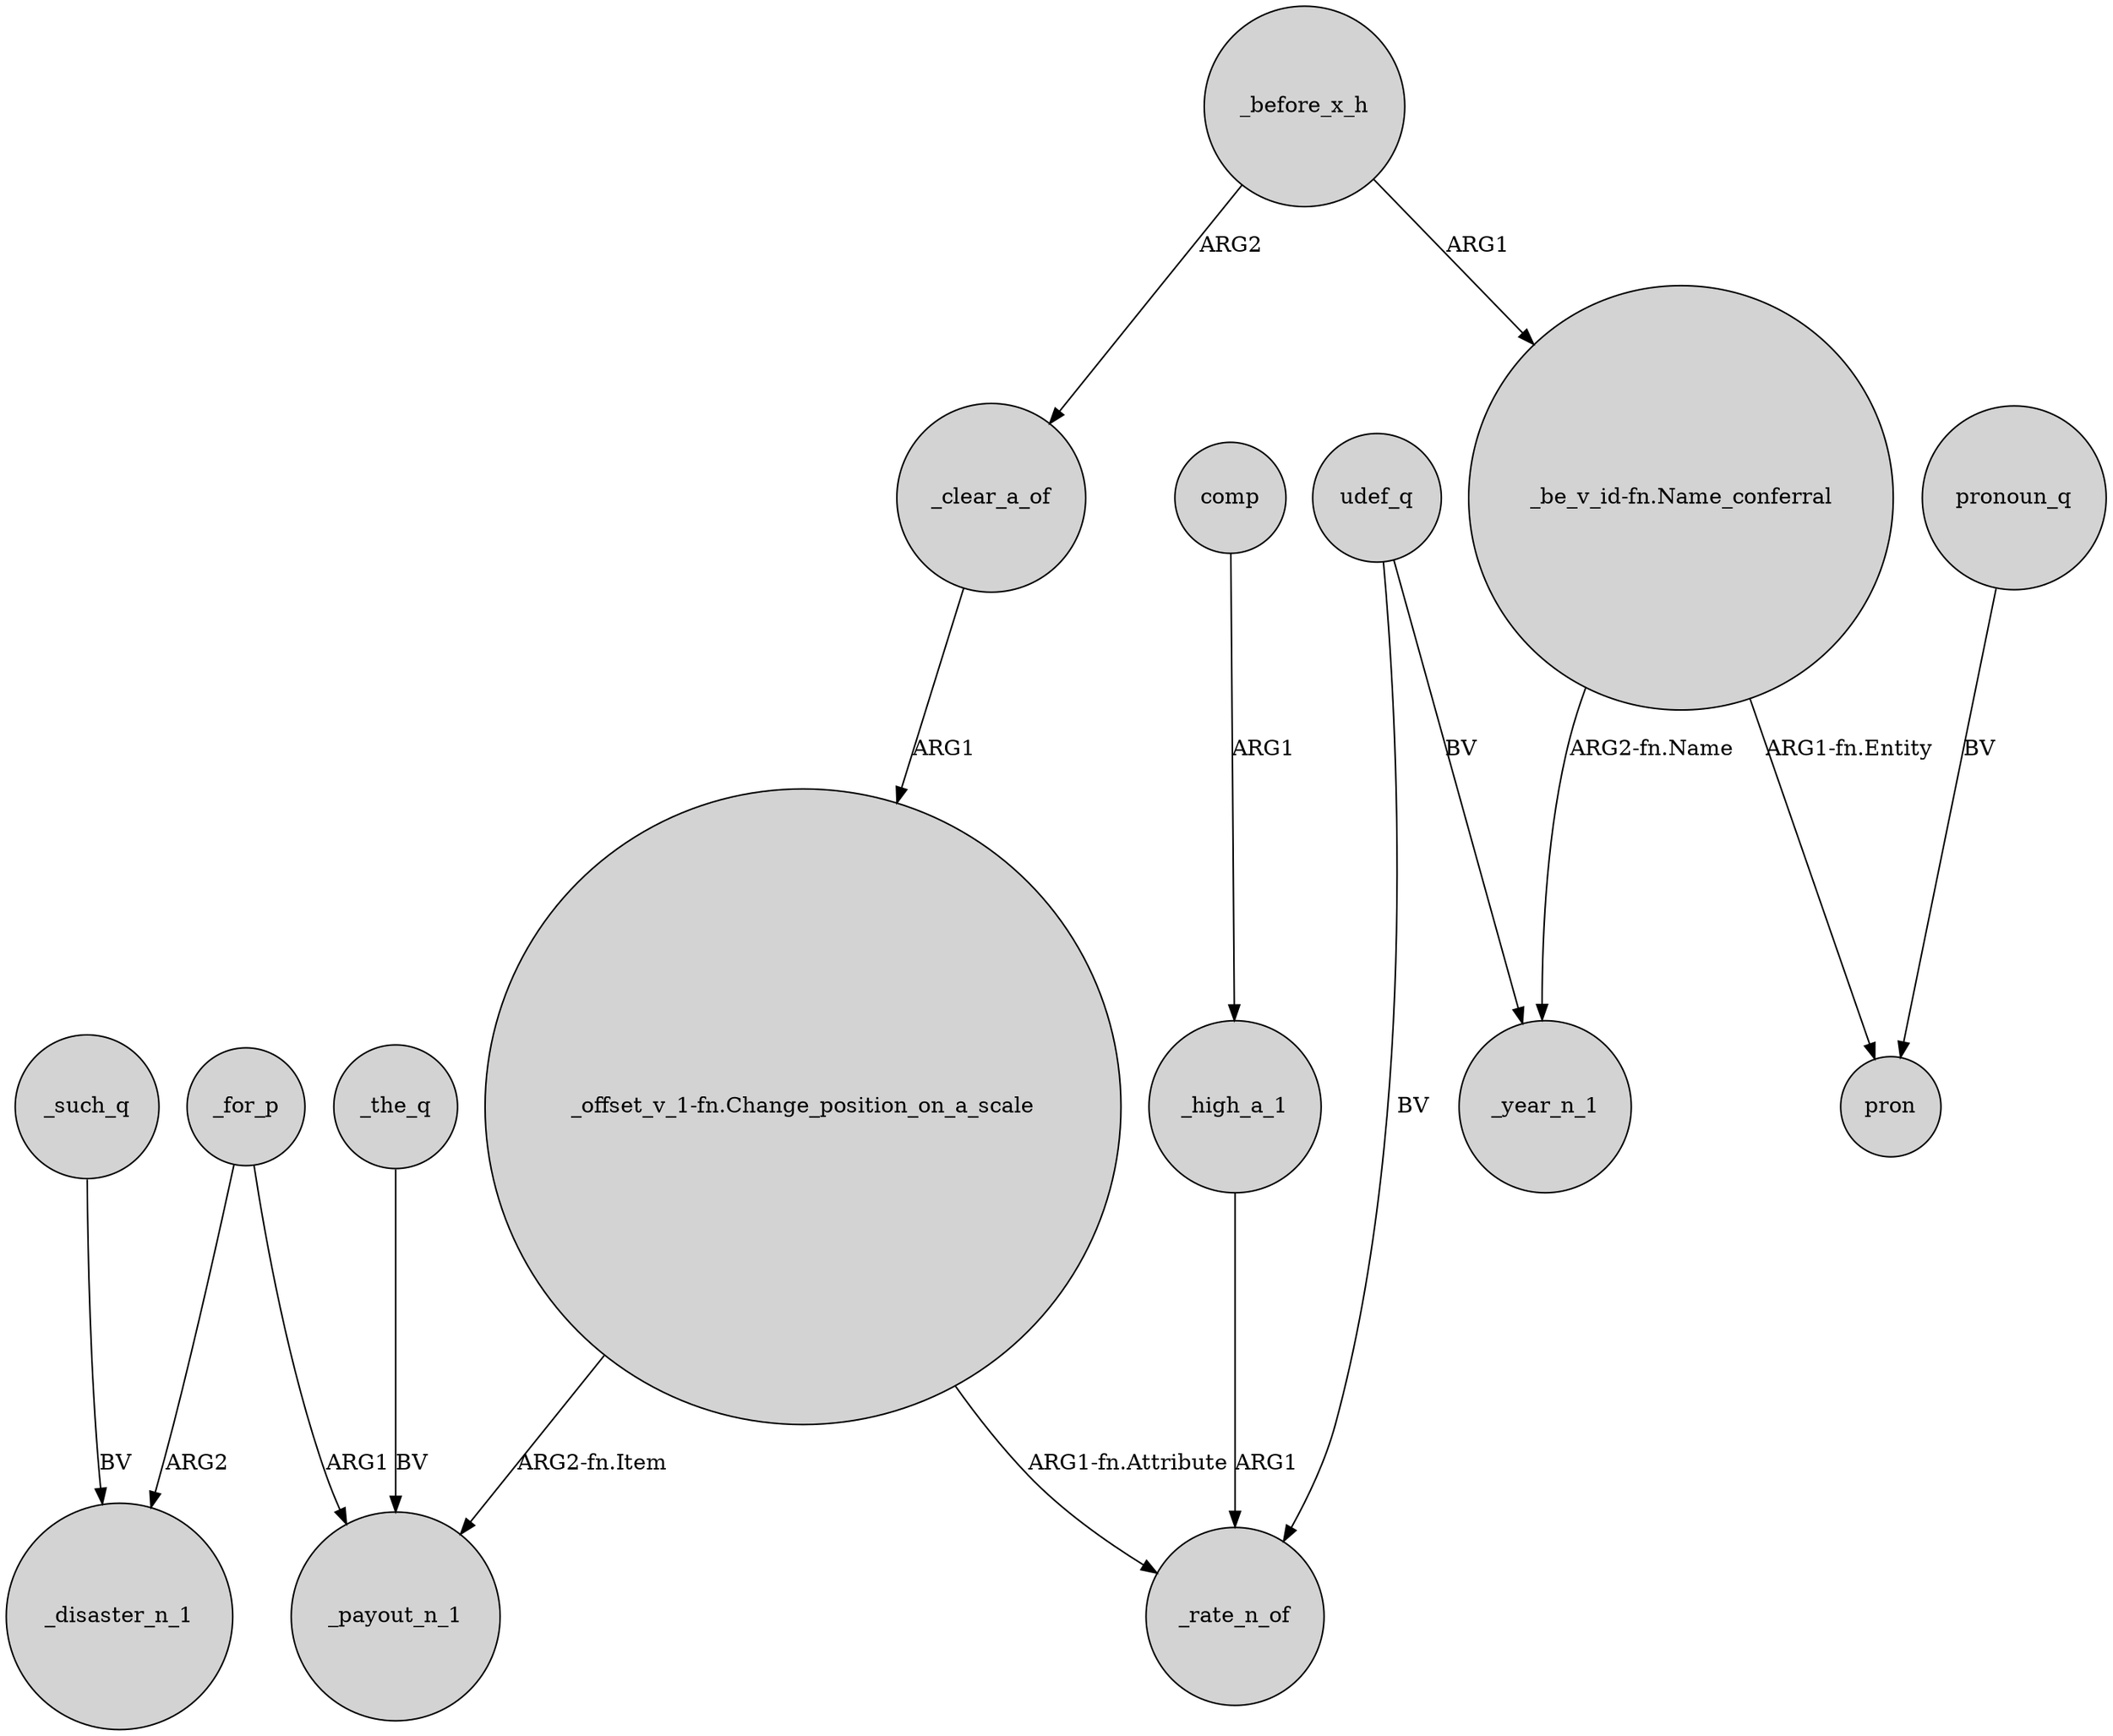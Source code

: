 digraph {
	node [shape=circle style=filled]
	_for_p -> _disaster_n_1 [label=ARG2]
	_high_a_1 -> _rate_n_of [label=ARG1]
	udef_q -> _year_n_1 [label=BV]
	_the_q -> _payout_n_1 [label=BV]
	comp -> _high_a_1 [label=ARG1]
	_before_x_h -> _clear_a_of [label=ARG2]
	udef_q -> _rate_n_of [label=BV]
	"_be_v_id-fn.Name_conferral" -> _year_n_1 [label="ARG2-fn.Name"]
	"_offset_v_1-fn.Change_position_on_a_scale" -> _rate_n_of [label="ARG1-fn.Attribute"]
	_such_q -> _disaster_n_1 [label=BV]
	_for_p -> _payout_n_1 [label=ARG1]
	pronoun_q -> pron [label=BV]
	_before_x_h -> "_be_v_id-fn.Name_conferral" [label=ARG1]
	_clear_a_of -> "_offset_v_1-fn.Change_position_on_a_scale" [label=ARG1]
	"_be_v_id-fn.Name_conferral" -> pron [label="ARG1-fn.Entity"]
	"_offset_v_1-fn.Change_position_on_a_scale" -> _payout_n_1 [label="ARG2-fn.Item"]
}

